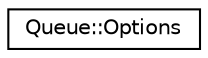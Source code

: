 digraph "Graphical Class Hierarchy"
{
 // LATEX_PDF_SIZE
  edge [fontname="Helvetica",fontsize="10",labelfontname="Helvetica",labelfontsize="10"];
  node [fontname="Helvetica",fontsize="10",shape=record];
  rankdir="LR";
  Node0 [label="Queue::Options",height=0.2,width=0.4,color="black", fillcolor="white", style="filled",URL="$structacl_1_1_queue_1_1_options.xhtml",tooltip="< Queue options"];
}
